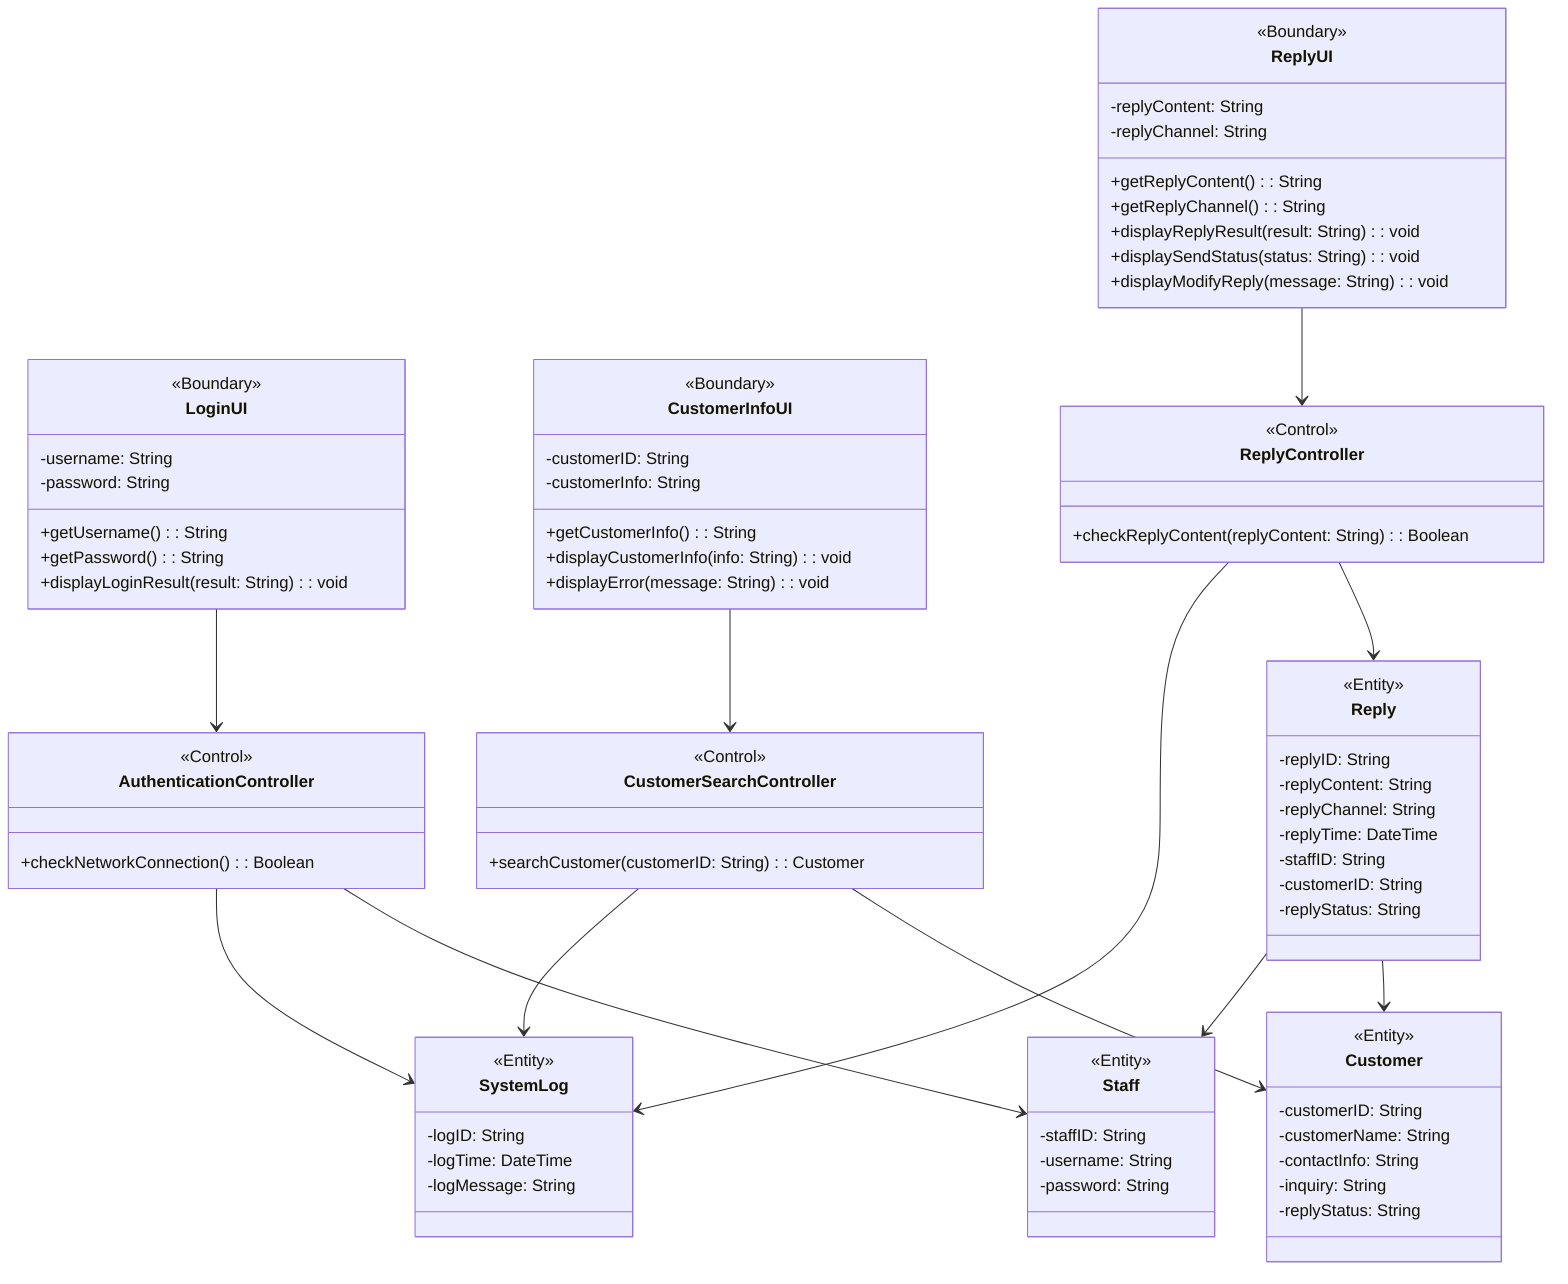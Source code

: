 classDiagram
    class LoginUI <<Boundary>> {
        -username: String
        -password: String
        +getUsername(): String
        +getPassword(): String
        +displayLoginResult(result: String): void
    }
    class CustomerInfoUI <<Boundary>> {
        -customerID: String
        -customerInfo: String
        +getCustomerInfo(): String
        +displayCustomerInfo(info: String): void
        +displayError(message: String): void
    }
    class ReplyUI <<Boundary>> {
        -replyContent: String
        -replyChannel: String
        +getReplyContent(): String
        +getReplyChannel(): String
        +displayReplyResult(result: String): void
        +displaySendStatus(status: String): void
        +displayModifyReply(message: String): void
    }
    class AuthenticationController <<Control>> {
        +checkNetworkConnection(): Boolean
    }
    class CustomerSearchController <<Control>> {
        +searchCustomer(customerID: String): Customer
    }
    class ReplyController <<Control>> {
        +checkReplyContent(replyContent: String): Boolean
    }
    class Customer <<Entity>> {
        -customerID: String
        -customerName: String
        -contactInfo: String
        -inquiry: String
        -replyStatus: String
    }
    class Reply <<Entity>> {
        -replyID: String
        -replyContent: String
        -replyChannel: String
        -replyTime: DateTime
        -staffID: String
        -customerID: String
        -replyStatus: String
    }
    class Staff <<Entity>> {
        -staffID: String
        -username: String
        -password: String
    }
    class SystemLog <<Entity>> {
        -logID: String
        -logTime: DateTime
        -logMessage: String
    }

    LoginUI --> AuthenticationController
    AuthenticationController --> Staff
    CustomerInfoUI --> CustomerSearchController
    CustomerSearchController --> Customer
    ReplyUI --> ReplyController
    ReplyController --> Reply
    Reply --> Customer
    Reply --> Staff
    AuthenticationController --> SystemLog
    CustomerSearchController --> SystemLog
    ReplyController --> SystemLog